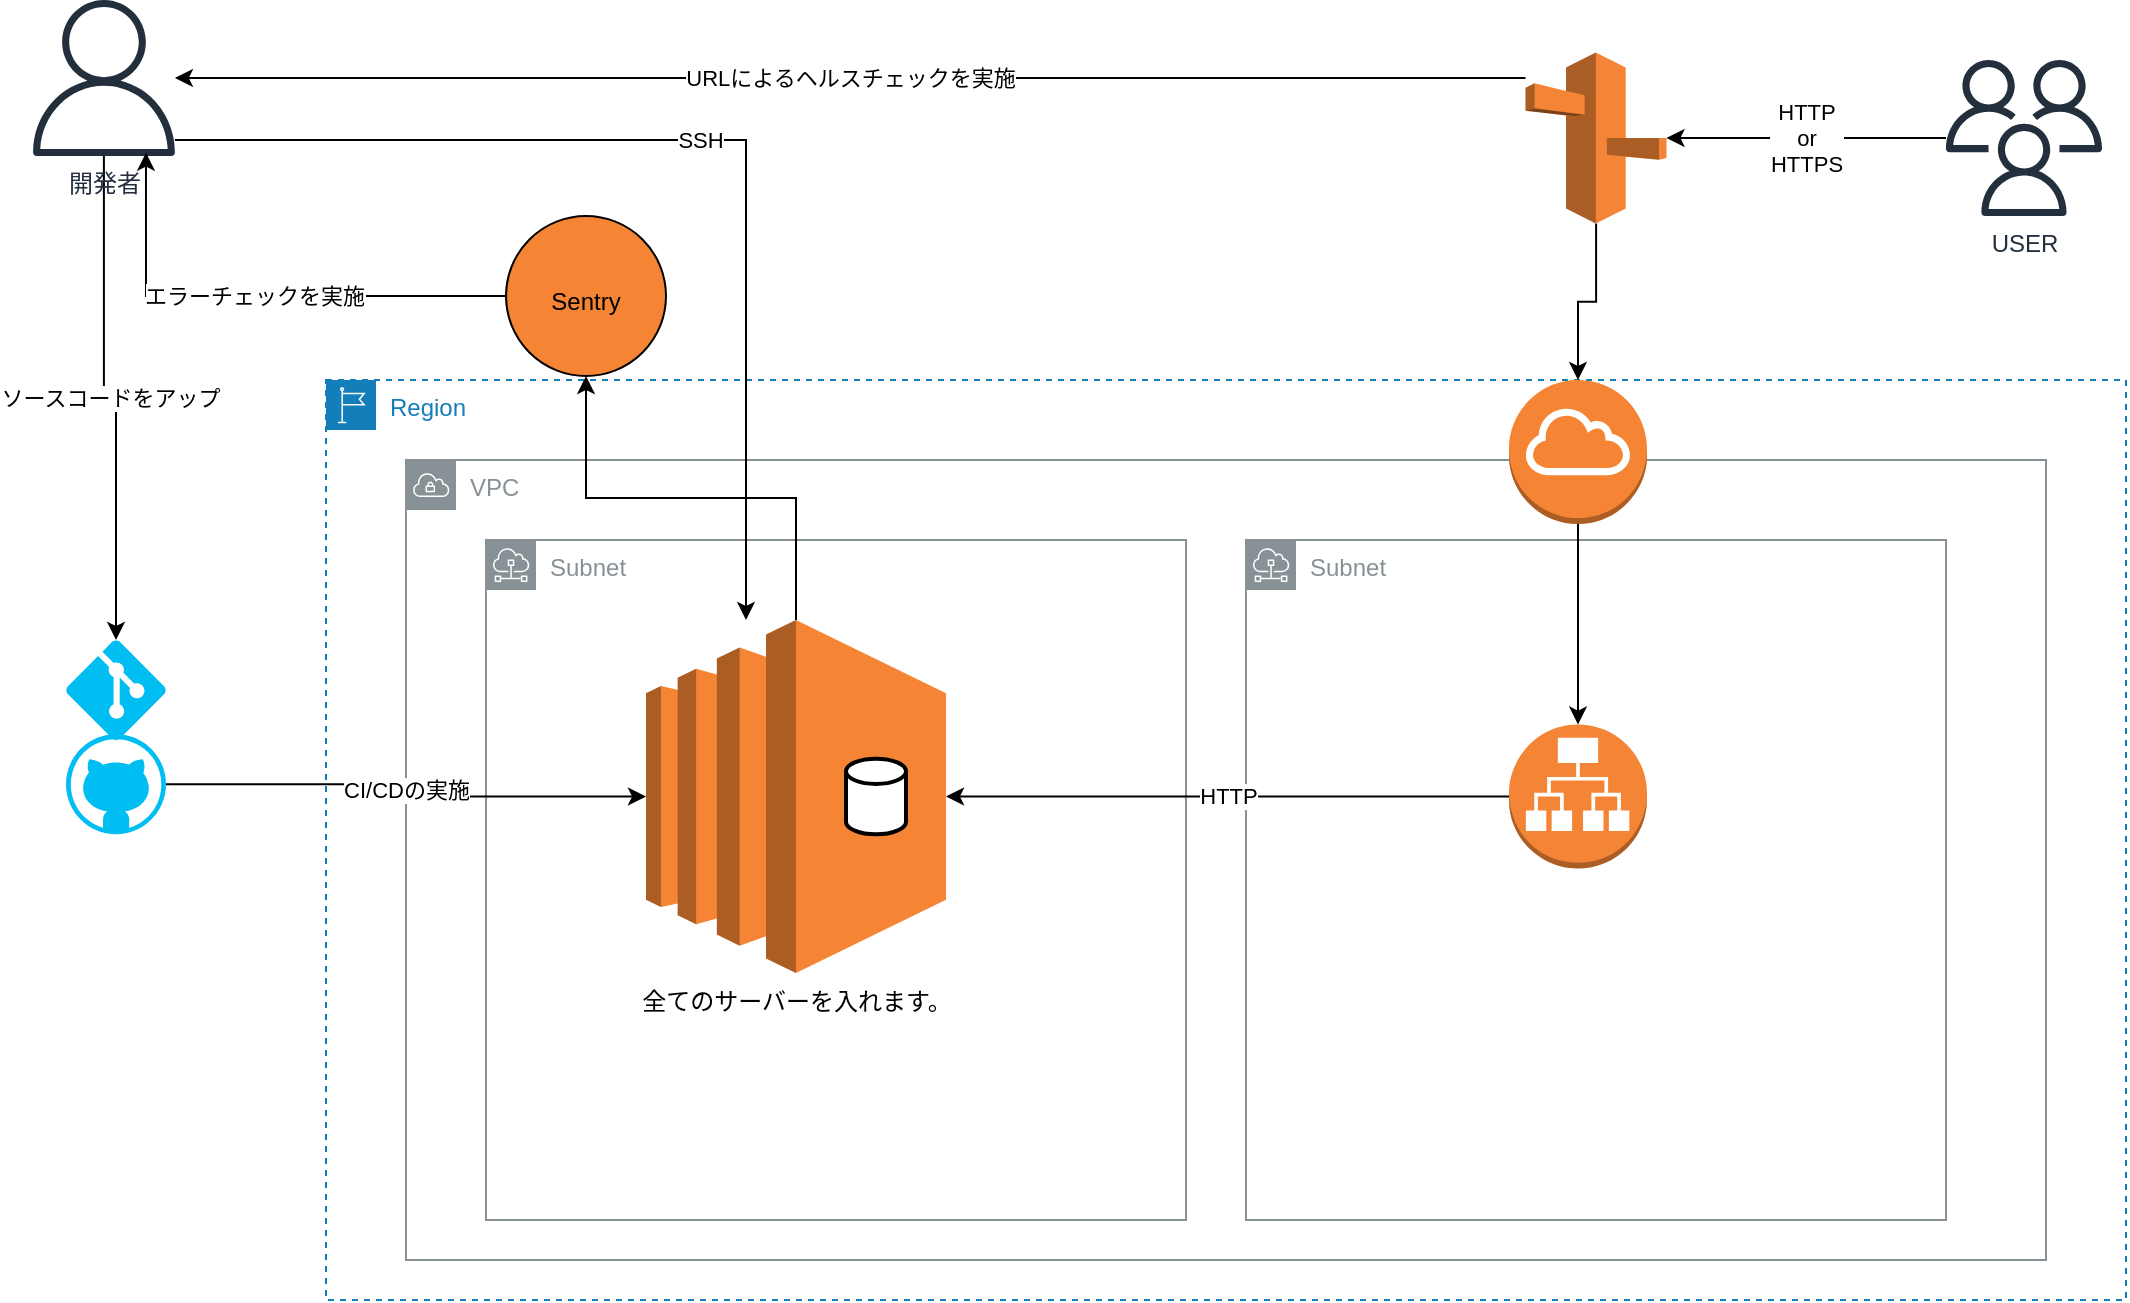 <mxfile version="21.5.0" type="github">
  <diagram id="Ht1M8jgEwFfnCIfOTk4-" name="Page-1">
    <mxGraphModel dx="1272" dy="687" grid="1" gridSize="10" guides="1" tooltips="1" connect="1" arrows="1" fold="1" page="1" pageScale="1" pageWidth="1169" pageHeight="827" math="0" shadow="0">
      <root>
        <mxCell id="0" />
        <mxCell id="1" parent="0" />
        <mxCell id="vV-NO9AcRxjhXUCKu1o--2" value="Region" style="points=[[0,0],[0.25,0],[0.5,0],[0.75,0],[1,0],[1,0.25],[1,0.5],[1,0.75],[1,1],[0.75,1],[0.5,1],[0.25,1],[0,1],[0,0.75],[0,0.5],[0,0.25]];outlineConnect=0;gradientColor=none;html=1;whiteSpace=wrap;fontSize=12;fontStyle=0;container=1;pointerEvents=0;collapsible=0;recursiveResize=0;shape=mxgraph.aws4.group;grIcon=mxgraph.aws4.group_region;strokeColor=#147EBA;fillColor=none;verticalAlign=top;align=left;spacingLeft=30;fontColor=#147EBA;dashed=1;" vertex="1" parent="1">
          <mxGeometry x="210" y="320" width="900" height="460" as="geometry" />
        </mxCell>
        <mxCell id="vV-NO9AcRxjhXUCKu1o--3" value="VPC" style="sketch=0;outlineConnect=0;gradientColor=none;html=1;whiteSpace=wrap;fontSize=12;fontStyle=0;shape=mxgraph.aws4.group;grIcon=mxgraph.aws4.group_vpc;strokeColor=#879196;fillColor=none;verticalAlign=top;align=left;spacingLeft=30;fontColor=#879196;dashed=0;" vertex="1" parent="1">
          <mxGeometry x="250" y="360" width="820" height="400" as="geometry" />
        </mxCell>
        <mxCell id="vV-NO9AcRxjhXUCKu1o--4" value="Subnet" style="sketch=0;outlineConnect=0;gradientColor=none;html=1;whiteSpace=wrap;fontSize=12;fontStyle=0;shape=mxgraph.aws4.group;grIcon=mxgraph.aws4.group_subnet;strokeColor=#879196;fillColor=none;verticalAlign=top;align=left;spacingLeft=30;fontColor=#879196;dashed=0;" vertex="1" parent="1">
          <mxGeometry x="290" y="400" width="350" height="340" as="geometry" />
        </mxCell>
        <mxCell id="vV-NO9AcRxjhXUCKu1o--27" value="" style="edgeStyle=orthogonalEdgeStyle;rounded=0;orthogonalLoop=1;jettySize=auto;html=1;" edge="1" parent="1" source="vV-NO9AcRxjhXUCKu1o--6" target="vV-NO9AcRxjhXUCKu1o--26">
          <mxGeometry relative="1" as="geometry" />
        </mxCell>
        <mxCell id="vV-NO9AcRxjhXUCKu1o--6" value="全てのサーバーを入れます。" style="outlineConnect=0;dashed=0;verticalLabelPosition=bottom;verticalAlign=top;align=center;html=1;shape=mxgraph.aws3.ec2;fillColor=#F58534;gradientColor=none;" vertex="1" parent="1">
          <mxGeometry x="370" y="440" width="150" height="176.5" as="geometry" />
        </mxCell>
        <mxCell id="vV-NO9AcRxjhXUCKu1o--12" value="HTTP&lt;br&gt;or&lt;br&gt;HTTPS" style="edgeStyle=orthogonalEdgeStyle;rounded=0;orthogonalLoop=1;jettySize=auto;html=1;entryX=1;entryY=0.5;entryDx=0;entryDy=0;entryPerimeter=0;" edge="1" parent="1" source="vV-NO9AcRxjhXUCKu1o--7" target="vV-NO9AcRxjhXUCKu1o--8">
          <mxGeometry relative="1" as="geometry" />
        </mxCell>
        <mxCell id="vV-NO9AcRxjhXUCKu1o--7" value="USER" style="sketch=0;outlineConnect=0;fontColor=#232F3E;gradientColor=none;fillColor=#232F3D;strokeColor=none;dashed=0;verticalLabelPosition=bottom;verticalAlign=top;align=center;html=1;fontSize=12;fontStyle=0;aspect=fixed;pointerEvents=1;shape=mxgraph.aws4.users;" vertex="1" parent="1">
          <mxGeometry x="1020" y="160" width="78" height="78" as="geometry" />
        </mxCell>
        <mxCell id="vV-NO9AcRxjhXUCKu1o--18" style="edgeStyle=orthogonalEdgeStyle;rounded=0;orthogonalLoop=1;jettySize=auto;html=1;" edge="1" parent="1" source="vV-NO9AcRxjhXUCKu1o--8" target="vV-NO9AcRxjhXUCKu1o--17">
          <mxGeometry relative="1" as="geometry" />
        </mxCell>
        <mxCell id="vV-NO9AcRxjhXUCKu1o--25" value="URLによるヘルスチェックを実施" style="edgeStyle=orthogonalEdgeStyle;rounded=0;orthogonalLoop=1;jettySize=auto;html=1;" edge="1" parent="1" source="vV-NO9AcRxjhXUCKu1o--8" target="vV-NO9AcRxjhXUCKu1o--15">
          <mxGeometry relative="1" as="geometry">
            <Array as="points">
              <mxPoint x="640" y="169" />
              <mxPoint x="640" y="169" />
            </Array>
          </mxGeometry>
        </mxCell>
        <mxCell id="vV-NO9AcRxjhXUCKu1o--8" value="" style="outlineConnect=0;dashed=0;verticalLabelPosition=bottom;verticalAlign=top;align=center;html=1;shape=mxgraph.aws3.route_53;fillColor=#F58536;gradientColor=none;" vertex="1" parent="1">
          <mxGeometry x="809.75" y="156.25" width="70.5" height="85.5" as="geometry" />
        </mxCell>
        <mxCell id="vV-NO9AcRxjhXUCKu1o--9" value="Subnet&lt;br&gt;" style="sketch=0;outlineConnect=0;gradientColor=none;html=1;whiteSpace=wrap;fontSize=12;fontStyle=0;shape=mxgraph.aws4.group;grIcon=mxgraph.aws4.group_subnet;strokeColor=#879196;fillColor=none;verticalAlign=top;align=left;spacingLeft=30;fontColor=#879196;dashed=0;" vertex="1" parent="1">
          <mxGeometry x="670" y="400" width="350" height="340" as="geometry" />
        </mxCell>
        <mxCell id="vV-NO9AcRxjhXUCKu1o--14" value="HTTP" style="edgeStyle=orthogonalEdgeStyle;rounded=0;orthogonalLoop=1;jettySize=auto;html=1;entryX=1;entryY=0.5;entryDx=0;entryDy=0;entryPerimeter=0;" edge="1" parent="1" source="vV-NO9AcRxjhXUCKu1o--10" target="vV-NO9AcRxjhXUCKu1o--6">
          <mxGeometry relative="1" as="geometry" />
        </mxCell>
        <mxCell id="vV-NO9AcRxjhXUCKu1o--10" value="" style="outlineConnect=0;dashed=0;verticalLabelPosition=bottom;verticalAlign=top;align=center;html=1;shape=mxgraph.aws3.application_load_balancer;fillColor=#F58536;gradientColor=none;" vertex="1" parent="1">
          <mxGeometry x="801.5" y="492.26" width="69" height="72" as="geometry" />
        </mxCell>
        <mxCell id="vV-NO9AcRxjhXUCKu1o--11" value="" style="strokeWidth=2;html=1;shape=mxgraph.flowchart.database;whiteSpace=wrap;" vertex="1" parent="1">
          <mxGeometry x="470" y="509.38" width="30" height="37.75" as="geometry" />
        </mxCell>
        <mxCell id="vV-NO9AcRxjhXUCKu1o--16" value="SSH" style="edgeStyle=orthogonalEdgeStyle;rounded=0;orthogonalLoop=1;jettySize=auto;html=1;" edge="1" parent="1" source="vV-NO9AcRxjhXUCKu1o--15" target="vV-NO9AcRxjhXUCKu1o--6">
          <mxGeometry relative="1" as="geometry">
            <Array as="points">
              <mxPoint x="420" y="200" />
            </Array>
          </mxGeometry>
        </mxCell>
        <mxCell id="vV-NO9AcRxjhXUCKu1o--23" value="ソースコードをアップ" style="edgeStyle=orthogonalEdgeStyle;rounded=0;orthogonalLoop=1;jettySize=auto;html=1;entryX=0.5;entryY=0;entryDx=0;entryDy=0;entryPerimeter=0;" edge="1" parent="1" source="vV-NO9AcRxjhXUCKu1o--15" target="vV-NO9AcRxjhXUCKu1o--20">
          <mxGeometry relative="1" as="geometry" />
        </mxCell>
        <mxCell id="vV-NO9AcRxjhXUCKu1o--15" value="開発者" style="sketch=0;outlineConnect=0;fontColor=#232F3E;gradientColor=none;fillColor=#232F3D;strokeColor=none;dashed=0;verticalLabelPosition=bottom;verticalAlign=top;align=center;html=1;fontSize=12;fontStyle=0;aspect=fixed;pointerEvents=1;shape=mxgraph.aws4.user;" vertex="1" parent="1">
          <mxGeometry x="60" y="130" width="78" height="78" as="geometry" />
        </mxCell>
        <mxCell id="vV-NO9AcRxjhXUCKu1o--19" style="edgeStyle=orthogonalEdgeStyle;rounded=0;orthogonalLoop=1;jettySize=auto;html=1;" edge="1" parent="1" source="vV-NO9AcRxjhXUCKu1o--17" target="vV-NO9AcRxjhXUCKu1o--10">
          <mxGeometry relative="1" as="geometry" />
        </mxCell>
        <mxCell id="vV-NO9AcRxjhXUCKu1o--17" value="" style="outlineConnect=0;dashed=0;verticalLabelPosition=bottom;verticalAlign=top;align=center;html=1;shape=mxgraph.aws3.internet_gateway;fillColor=#F58534;gradientColor=none;" vertex="1" parent="1">
          <mxGeometry x="801.5" y="320" width="69" height="72" as="geometry" />
        </mxCell>
        <mxCell id="vV-NO9AcRxjhXUCKu1o--20" value="" style="verticalLabelPosition=bottom;html=1;verticalAlign=top;align=center;strokeColor=none;fillColor=#00BEF2;shape=mxgraph.azure.git_repository;" vertex="1" parent="1">
          <mxGeometry x="80" y="450" width="50" height="50" as="geometry" />
        </mxCell>
        <mxCell id="vV-NO9AcRxjhXUCKu1o--24" value="CI/CDの実施" style="edgeStyle=orthogonalEdgeStyle;rounded=0;orthogonalLoop=1;jettySize=auto;html=1;entryX=0;entryY=0.5;entryDx=0;entryDy=0;entryPerimeter=0;" edge="1" parent="1" source="vV-NO9AcRxjhXUCKu1o--21" target="vV-NO9AcRxjhXUCKu1o--6">
          <mxGeometry relative="1" as="geometry" />
        </mxCell>
        <mxCell id="vV-NO9AcRxjhXUCKu1o--21" value="" style="verticalLabelPosition=bottom;html=1;verticalAlign=top;align=center;strokeColor=none;fillColor=#00BEF2;shape=mxgraph.azure.github_code;pointerEvents=1;" vertex="1" parent="1">
          <mxGeometry x="80" y="497.13" width="50" height="50" as="geometry" />
        </mxCell>
        <mxCell id="vV-NO9AcRxjhXUCKu1o--28" value="エラーチェックを実施" style="edgeStyle=orthogonalEdgeStyle;rounded=0;orthogonalLoop=1;jettySize=auto;html=1;entryX=0.796;entryY=0.979;entryDx=0;entryDy=0;entryPerimeter=0;" edge="1" parent="1" source="vV-NO9AcRxjhXUCKu1o--26" target="vV-NO9AcRxjhXUCKu1o--15">
          <mxGeometry relative="1" as="geometry">
            <Array as="points">
              <mxPoint x="120" y="278" />
            </Array>
          </mxGeometry>
        </mxCell>
        <mxCell id="vV-NO9AcRxjhXUCKu1o--26" value="&lt;br&gt;&lt;br&gt;Sentry" style="ellipse;whiteSpace=wrap;html=1;verticalAlign=top;fillColor=#F58534;dashed=0;gradientColor=none;" vertex="1" parent="1">
          <mxGeometry x="300" y="238" width="80" height="80" as="geometry" />
        </mxCell>
      </root>
    </mxGraphModel>
  </diagram>
</mxfile>
